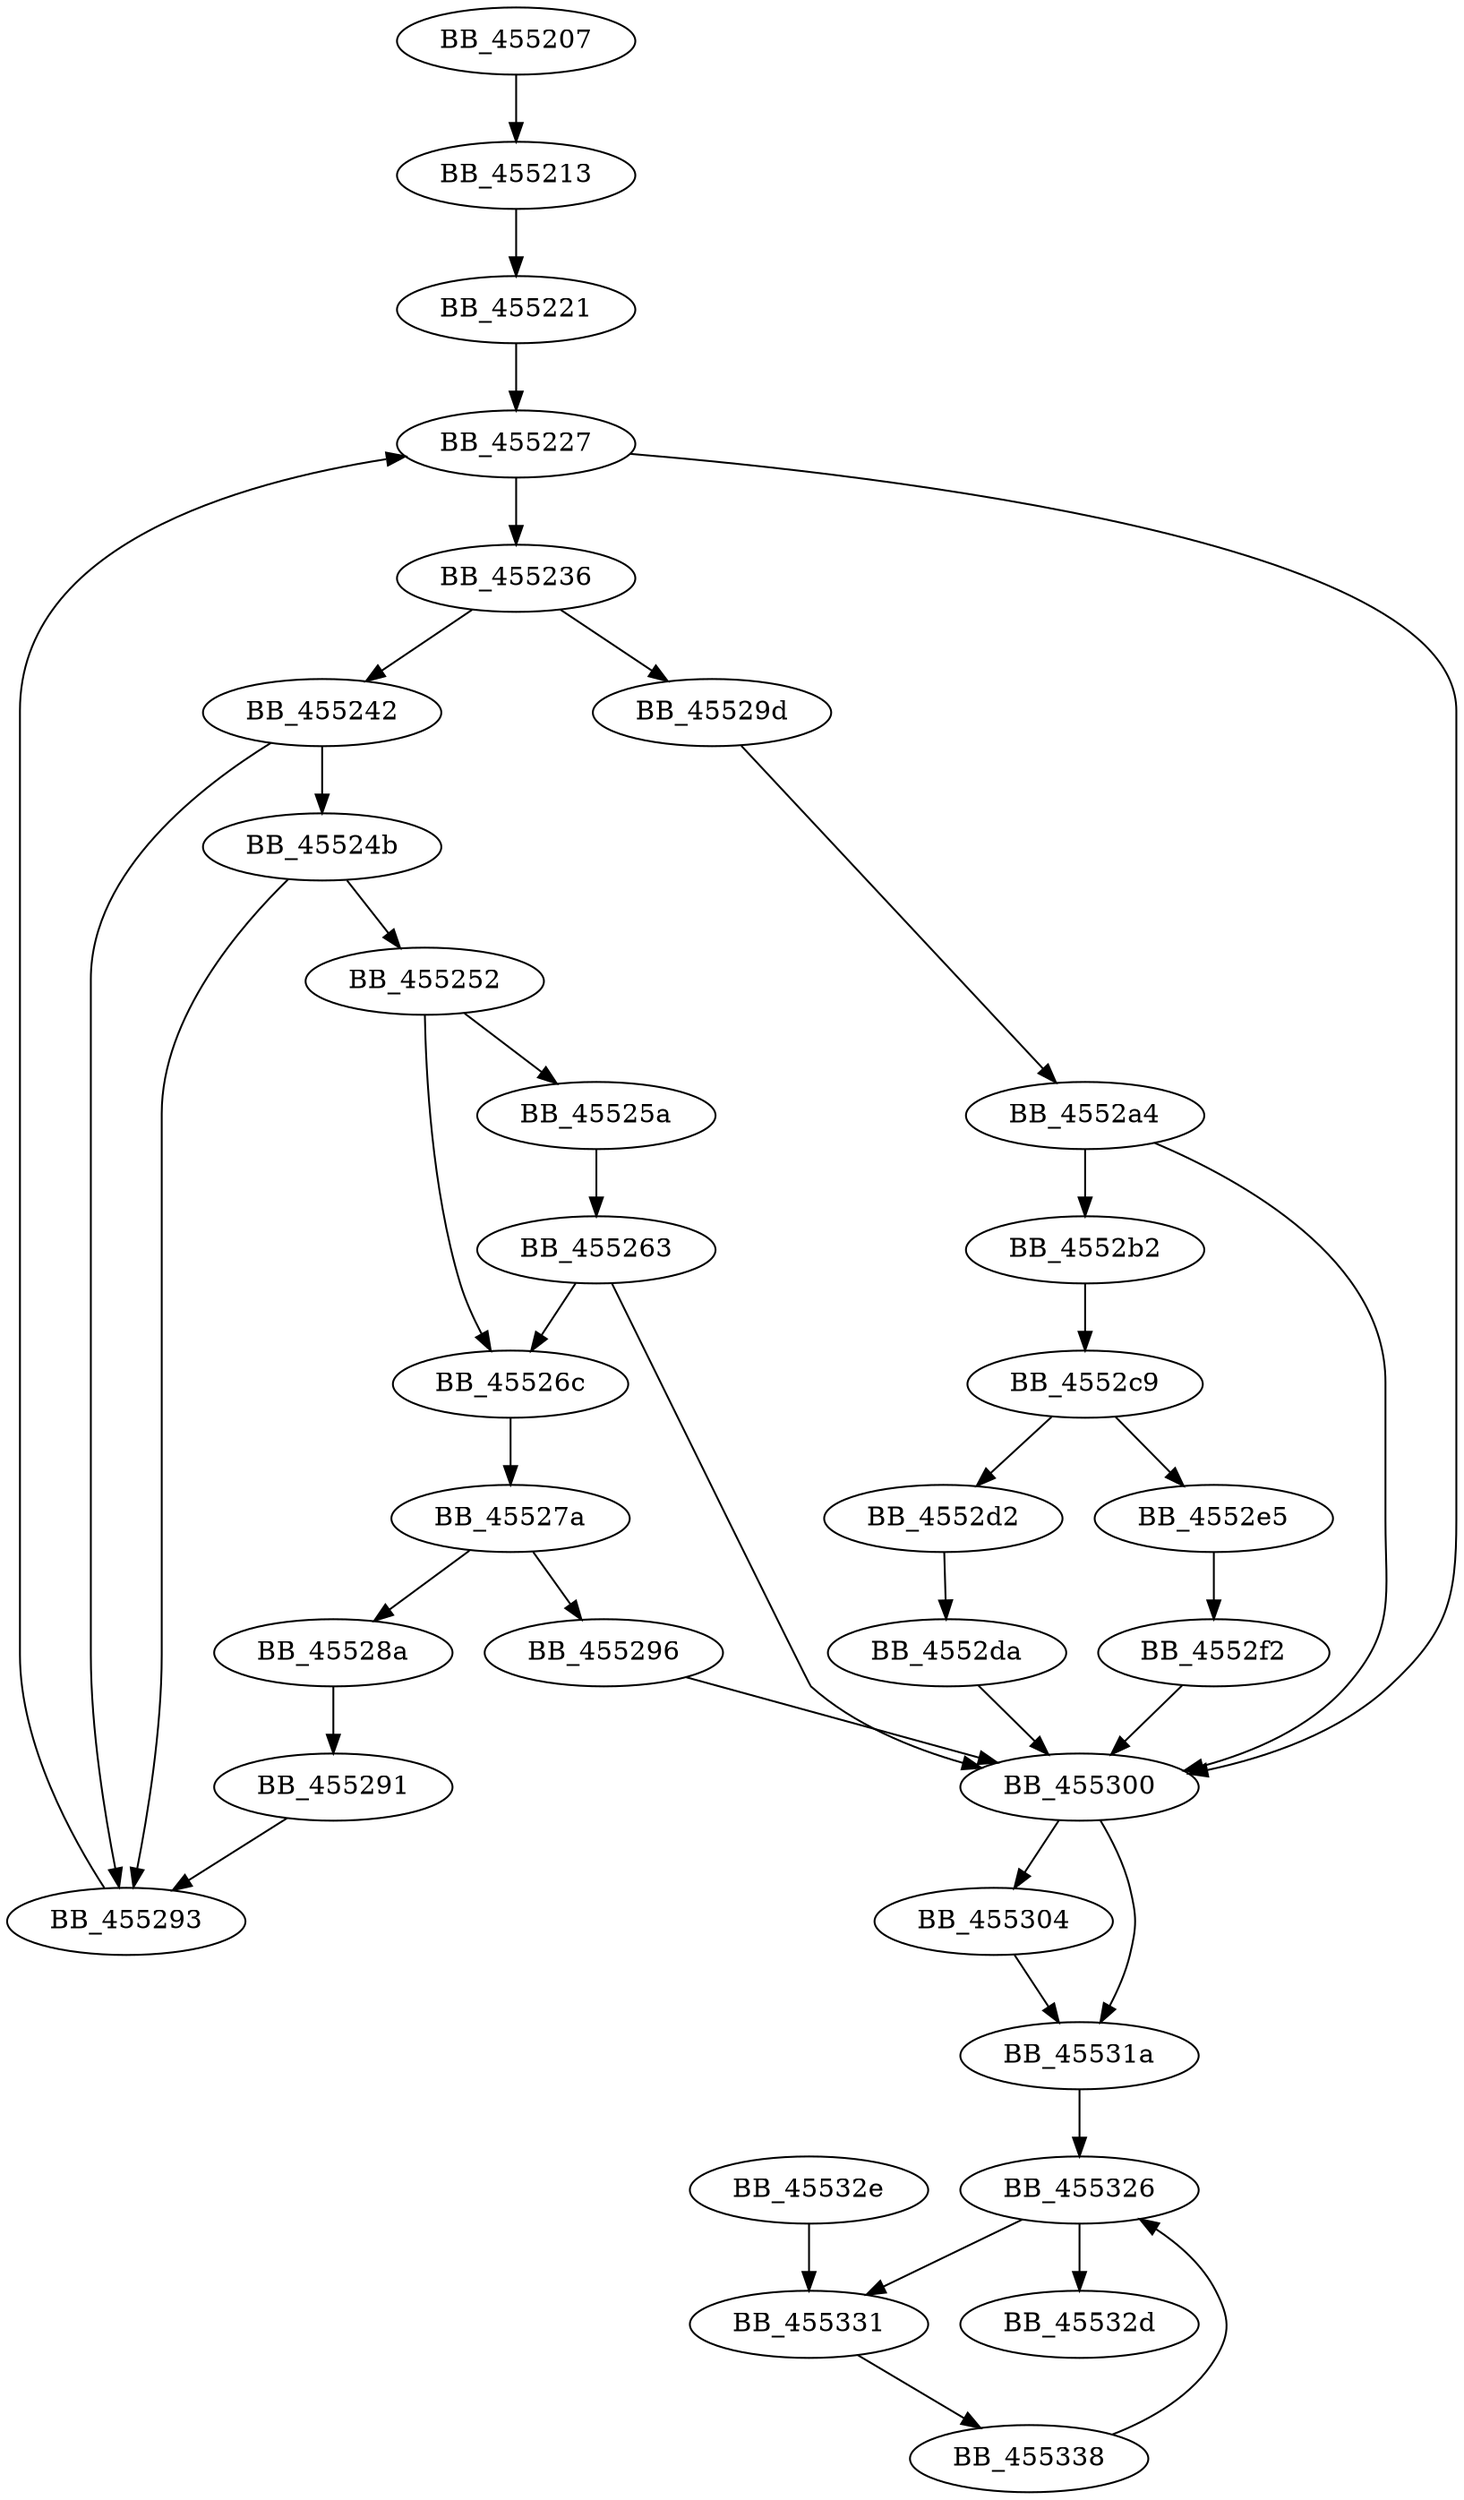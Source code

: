 DiGraph sub_455207{
BB_455207->BB_455213
BB_455213->BB_455221
BB_455221->BB_455227
BB_455227->BB_455236
BB_455227->BB_455300
BB_455236->BB_455242
BB_455236->BB_45529d
BB_455242->BB_45524b
BB_455242->BB_455293
BB_45524b->BB_455252
BB_45524b->BB_455293
BB_455252->BB_45525a
BB_455252->BB_45526c
BB_45525a->BB_455263
BB_455263->BB_45526c
BB_455263->BB_455300
BB_45526c->BB_45527a
BB_45527a->BB_45528a
BB_45527a->BB_455296
BB_45528a->BB_455291
BB_455291->BB_455293
BB_455293->BB_455227
BB_455296->BB_455300
BB_45529d->BB_4552a4
BB_4552a4->BB_4552b2
BB_4552a4->BB_455300
BB_4552b2->BB_4552c9
BB_4552c9->BB_4552d2
BB_4552c9->BB_4552e5
BB_4552d2->BB_4552da
BB_4552da->BB_455300
BB_4552e5->BB_4552f2
BB_4552f2->BB_455300
BB_455300->BB_455304
BB_455300->BB_45531a
BB_455304->BB_45531a
BB_45531a->BB_455326
BB_455326->BB_45532d
BB_455326->BB_455331
BB_45532e->BB_455331
BB_455331->BB_455338
BB_455338->BB_455326
}
